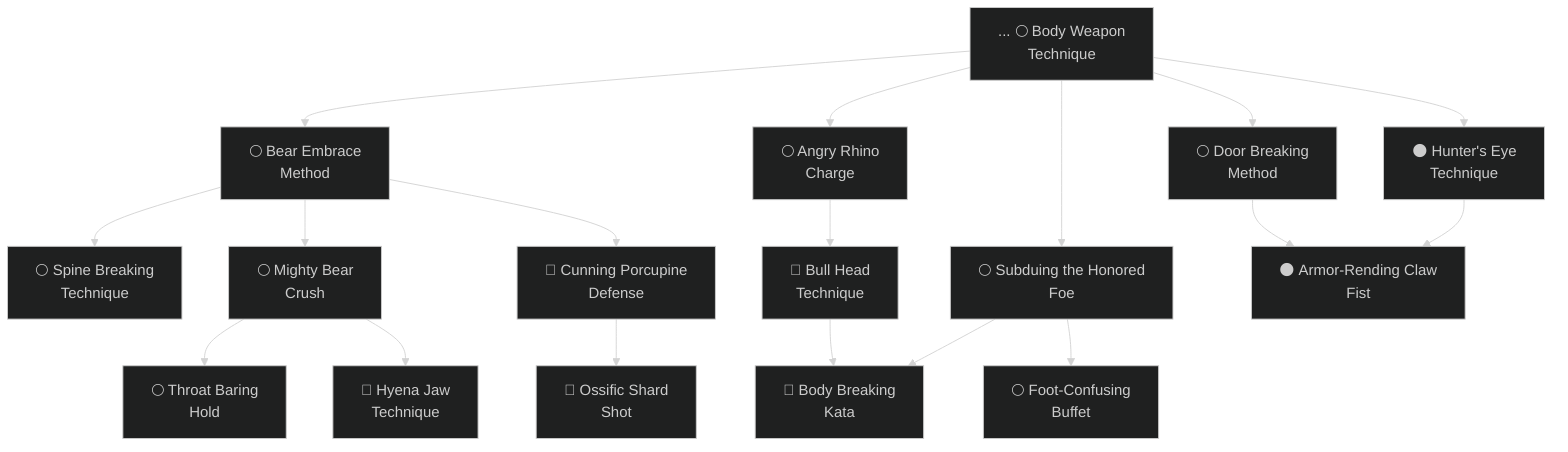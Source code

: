 ---
config:
  theme: dark
  maxTextSize: 90000

---
flowchart TD

    body_weapon_technique[... 🌕 Body Weapon<br>Technique]


    bear_embrace_method[🌕 Bear Embrace<br>Method]
    body_weapon_technique --> bear_embrace_method
    click bear_embrace_method callback "
        Bear Embrace Method<br>
        <br>
        Cost: 1 mote per die<br>
        Duration: Instant<br>
        Type: Supplemental<br>
        Minimum Dexterity: 3<br>
        Minimum Essence: 2<br>
        Prerequisite Charms: Body Weapon Technique<br>
        <br>
        Lunars revel in the visceral nature of hand-to-hand
        combat, particularly when they can feel the breath of
        their opponents on their face. As a consequence, grap-
        pling is a favored technique. This Charm allows the
        Lunar to fortify his musculature, allowing his player to
        purchase additional dice up to the character's Dexterity
        when rolling a single wrestling attack with Martial Arts
        or Brawl. The Charm allows the addition of dice to
        enact, continue or escape from such maneuvers or to do
        extra points of damage in a clinch attack.
        "

    spine_breaking_technique[🌕 Spine Breaking<br>Technique]
    bear_embrace_method --> spine_breaking_technique
    click spine_breaking_technique callback "
        Spine Breaking Technique<br>
        <br>
        Cost: 3 motes<br>
        Duration: Instant<br>
        Type: Supplemental<br>
        Minimum Strength: 3<br>
        Minimum Essence: 2<br>
        Prerequisite Charms: Bear Embrace Method<br>
        <br>
        The pinnacle of their wrestling abilities, the Spine-Breaking
        Technique demonstrates the awesome power
        of the Lunars' bestial nature. By means of this Charm,
        the Lunar turns a painful and often incapacitating
        attack into a lethal demonstration of his prowess. The
        Lunar makes a clinch attack as normal, but rather than
        the normal bashing damage, the Spine-Breaking Technique
        inflicts lethal damage. The Spine-Breaking
        Technique is also very difficult for the victim to escape
        from, and the player of a Lunar who activated the
        technique with his last action adds the Lunar's Strength
        in automatic successes to the roll to resist any escape
        attempt. A Lunar caught in a clinch may activate this
        Charm on his action to do lethal damage. The Spine-Breaking
        Technique can be used in a Combo with
        Charms that increase the character's Strength but not
        with any that enhance Dexterity.
        "

    mighty_bear_crush[🌕 Mighty Bear<br>Crush]
    bear_embrace_method --> mighty_bear_crush
    click mighty_bear_crush callback "
        Mighty Bear Crush<br>
        <br>
        Cost: 2 motes per die<br>
        Duration: Instant<br>
        Type: Reflexive<br>
        Minimum Strength: 4<br>
        Minimum Essence: 2<br>
        Prerequisite Charms: Bear Embrace Method<br>
        <br>
        This Charm allows the Lunar to imbue his muscles
        with Essence, giving flesh and bone the strength and
        consistency of steel hawsers. When the character has
        successfully executed a clinch, tackle or throw or is doing
        damage from maintaining a clinch, this Charm allows
        the Lunar to transform dice up to his Strength into
        automatic damage successes. However, the maximum
        number of dice the Lunar can transform is equal to his
        Essence or Strength, whichever is lower. The Essence for
        this Charm is spent after soak is applied, so characters
        need not worry about wagering Essence. The Mighty
        Bear Crush can be used against any target the Lunar
        perceives, including dematerialized spirits.
        "

    throat_baring_hold[🌕 Throat Baring<br>Hold]
    mighty_bear_crush --> throat_baring_hold
    click throat_baring_hold callback "
        Throat Baring Hold<br>
        <br>
        Cost: 5 motes per turn<br>
        Duration: Varies<br>
        Type: Supplemental<br>
        Minimum Dexterity: 4<br>
        Minimum Essence: 2<br>
        Prerequisite Charms: Mighty Bear Crush<br>
        <br>
        Lunars revel in close combat, and many are unafraid
        to place themselves in a disadvantageous position if
        doing so will aid their hunting companions. Indeed,
        doing so is seen by many as both a test of strength and
        courage. The Throat-Baring Hold is one of the most
        powerful expressions of this, allowing a Lunar who has
        his opponent in a hold to &quot;open&quot; the opponent's defenses
        to other attackers.<br>
        The Lunar must make a successful hold attack.
        Any extra successes reduce the target's lethal and
        bashing soak totals until the Lunar's next action or
        until the opponent breaks free. As with normal hold
        attacks, the Lunar's attack does not inflict damage. The
        Throat-Baring Hold may be maintained for multiple
        turns, but the Lunar must spend 5 motes and his action
        (and Charm) for the turn in order to maintain the
        Charm, and the target may break out, just as if it were
        a normal hold.<br>
        The penalty inflicted remains the same from turn
        to turn, until the hold is broken — a Lunar whose
        initial attack fares poorly must release his foe and apply
        the hold again to get a new result. In all turns after the
        initial attack, the Lunar's player may add the Exalt's
        Strength as automatic successes to the roll for the
        purposes of combating the target's escape attempts and
        reducing soak totals. Attacks against the target will
        not harm the Lunar - the Charm helps keep him clear
        of the incoming strikes - but a botched attack may
        still strike him.
        "

    hyena_jaw_technique[🌙 Hyena Jaw<br>Technique]
    mighty_bear_crush --> hyena_jaw_technique
    click hyena_jaw_technique callback "
        Hyena Jaw Technique<br>
        <br>
        Cost: 6 motes
        Duration: Indefinite
        Type: Simple
        Minimum Manipulation: 2
        Minimum Essence: 3
        Prerequisite Charms: Mighty Bear Crush
        Despite their formidable strength and unparalleled
        martial prowess, a foe is sometimes able to resist
        the Lunar's attentions for a protracted period. Activating
        the Hyena Jaw Technique allows a Lunar who has
        his opponent in a clinch or hold to subdue the foe
        quickly. The Charm, usable only in beastman form,
        allows the Lunar to extend his neck and muzzle, allowing
        him to clamp his jaws on the opponent's throat.
        Every turn the Charm is in effect, the target loses a dot
        of temporary Stamina and falls unconscious if reduced
        to 0 Stamina. If the target attempts to break away from
        the clinch or hold, she must soak lethal damage equal
        to the Lunar's Strength + 2, irrespective of the success
        (or otherwise) of her player's escape roll. If the target
        falls unconscious as a result of Stamina loss or her
        injuries, further damage inflicted by the Hyena Jaw
        Technique reduces one of the target's Mental Attributes
        (Perception, Intelligence or Wits) by one, but
        not below 0. If all four targeted Attributes are reduced
        to 0, the target dies. A victim of Hyena Jaw Technique
        regains one Attribute dot per day.
        "

    cunning_porcupine_defense[🌙 Cunning Porcupine<br>Defense]
    bear_embrace_method --> cunning_porcupine_defense
    click cunning_porcupine_defense callback "
        Cunning Porcupine Defense<br>
        <br>
        Cost: 5 motes, 1 Willpower<br>
        Duration: Indefinite<br>
        Type: Simple<br>
        Minimum Charisma: 3<br>
        Minimum Essence: 3<br>
        Prerequisite Charms: Bear Embrace Method<br>
        <br>
        Though reveling in close combat, there are times
        Lunars seek to escape the clutches of their opponents
        and brute strength is not enough. This Charm, which
        can only be used when in the hybrid beastman form,
        allows the Lunar to give his foe a deadly surprise. After
        activating the Charm, the Lunar sprouts a number of 6-inch
        long, razor-sharp spines. Anyone who is clinching
        the Lunar when the spines form or who thereafter
        clinches, holds or otherwise engages in wrestling with
        the Lunar, risks grave injury. Those clinching or holding
        the Lunar suffer damage equal to the Lunar's Strength +
        5L, and the Lunar substitutes this for his normal damage
        when he does damage in a clinch.<br>
        Any unarmed attacks made by the Lunar while the
        spines are extended inflict lethal damage rather than
        bashing. Players of characters who make unarmed
        attacks against a Lunar using the Cunning Porcupine
        Defense must make a reflexive Dexterity + Athletics
        roll (Difficulty 3) or else their characters suffer lethal
        damage equal to their own Strength. Regardless, the
        Lunar takes damage from the opponent's attack as
        normal. The Cunning Porcupine Defense remains in
        effect as long as the Lunar commits Essence to the
        Charm and stays in beastman form. If the Lunar leaves
        hybrid form or stops committing Essence, the spines
        merge back into his body.
        "

    ossific_shard_shot[🌙 Ossific Shard<br>Shot]
    cunning_porcupine_defense --> ossific_shard_shot
    click ossific_shard_shot callback "
        Ossific Shard Shot<br>
        <br>
        Cost: 2 motes<br>
        Duration: Instant<br>
        Type: Simple<br>
        Minimum Manipulation: 3<br>
        Minimum Essence: 3<br>
        Prerequisite Charms: Cunning Porcupine Defense<br>
        <br>
        Using this Charm, a Lunar can tear a fragment from
        her bones and reform her muscles to launch it from her
        body, hurling it at an opponent within a range of (her
        Perception x 10) in yards. This attack is horrible to
        behold, as the shard tears free of the Lunar's body in a
        shower of blood and torn tissue, which, like the bone,
        regenerates near-instantly. The attack is made with
        Dexterity + Archery or Thrown, at - 1 accuracy, and it
        inflicts (9L + extra successes) damage.
        "

    angry_rhino_charge[🌕 Angry Rhino<br>Charge]
    body_weapon_technique --> angry_rhino_charge
    click angry_rhino_charge callback "
        Angry Rhino Charge<br>
        <br>
        Cost: 1 mote per 2 dice<br>
        Duration: Instant<br>
        Type: Supplemental<br>
        Minimum Strength: 2<br>
        Minimum Essence: 2<br>
        Prerequisite Charms: Body Weapon Technique<br>
        <br>
        Rather than simply wounding an opponent, a Lunar
        may use her strength and body mass to overbear the
        opponent and force him into a disadvantageous position.
        Using the Angry Rhino Charge after making a successful
        Brawl or Martial Arts attack allows the Lunar's player to
        purchase extra dice of damage up to the Exalt's Strength
        Attribute. These bonus dice do not add to the damage
        inflicted by the attack, but they do count toward deter-
        mining knockdown and/or knockback (see Exalted, pp.
        234-235) and also determine the difficulty of the target's
        roll to avoid knockdown.<br>
        For Example: Ma-Ha-Suchi, in beastman form, uses
        the Angry Rhino Charge in his battle with the Terrestrial
        Gavus. After Ma-Ha-Suchi successfully strikes the Dragon-
        Blooded, 3 motes are spent to purchase six extra dice to
        supplement the ancient Lunar's natural Strength. Gavus has
        a combined Stamina + Resistance of 8, which Ma-Ha-
        Suchi's damage dice exceed. Gavus' player must therefore get
        five successes (the number of dice purchased by Ma-Ha-Suchi),
        or the Dragon-Blood suffers knockdown.
        "

    bull_head_technique[🌙 Bull Head<br>Technique]
    angry_rhino_charge --> bull_head_technique
    click bull_head_technique callback "
        Bull Head Technique<br>
        <br>
        Cost: 2 motes per die<br>
        Duration: Instant<br>
        Type: Supplemental<br>
        Minimum Manipulation: 3<br>
        Minimum Essence: 2<br>
        Prerequisite Charms: Angry Rhino Charge<br>
        <br>
        The Lunars can grow not only tentacles, but also
        other enhancements as well. Through the use of this
        Charm, the Lunar reshapes his head to be like that of a
        bull, including the bull's deadly horns, for the instant of
        an attack. Using the Bull Head Technique, a Lunar who
        is charging into combat (that is, who moves his full
        movement allowance for the turn) may focus his Essence
        to maximize damage to his opponent. After the Lunar
        makes a successful Brawl or Martial Arts attack, his
        player can purchase additional damage dice up to the
        value of the Exalt's Strength Attribute. All damage from
        the Bull Head Technique is lethal. Bonus damage is
        applied before soak, not after.
        "

    subduing_the_honored_foe[🌕 Subduing the Honored<br>Foe]
    body_weapon_technique --> subduing_the_honored_foe
    click subduing_the_honored_foe callback "
        Subduing the Honored Foe<br>
        <br>
        Cost: 1 mote per die<br>
        Duration: Instant<br>
        Type: Supplemental<br>
        Minimum Strength: 2<br>
        Minimum Essence: 1<br>
        Prerequisite Charms: Body Weapon Technique<br>
        <br>
        Though Lunars enjoy the thrill of combat, they
        don't always want to kill their foes. In many cases, they
        seek simply to subdue them, as part of a ritual or demonstrative
        duel or to claim a ransom from the defeated foe.
        This Charm envelopes the Lunar's limbs in Essence,
        lending his blows considerable weight but also cushioning
        the target from the worst effects of the blow. When
        rolling damage for an unarmed Brawl or Martial Arts
        attack, the Lunar's player can transform a number of dice
        up to a maximum of his character's Essence into automatic
        successes at the cost of 1 mote per die. Attacks
        enhanced with Subduing the Honored Foe automatically do bashing damage only.<br>
        This Charm's effects take place immediately after
        soak is applied, but the player must pick before he makes
        the attack roll how many motes to spend converting dice
        of damage into automatic successes. If the player pays to
        convert more damage dice than he rolls, the extra
        Essence invested is wasted. If the target remains conscious
        after the attack but suffered more levels of bashing
        damage than her Stamina, she is dazed, and her player
        must make a successful reflexive Willpower roll (difficulty
        of the Lunar's Strength) or have her character
        spend her next action shaking off the attack's effects.
        "

    body_breaking_kata[🌙 Body Breaking<br>Kata]
    bull_head_technique --> body_breaking_kata
    subduing_the_honored_foe --> body_breaking_kata
    click body_breaking_kata callback "
        Body Breaking Kata<br>
        <br>
        Cost: 5 motes<br>
        Duration: Instant<br>
        Type: Supplemental<br>
        Minimum Charisma: 4<br>
        Minimum Essence: 2<br>
        Prerequisite Charms: Bull Head Technique, Subduing the Honored Foe<br>
        <br>
        Some Lunars employ finesse in combat, but most
        prefer brute force, and the Body Breaking Kata reflects
        this fact. It is not a subtle attack, but instead, employs a
        combination of size, strength and outright aggression to
        overwhelm an opponent. The Charm is only effective if
        the Lunar charges into close combat with her opponent
        - she must move half her movement allowance before
        engaging the foe. The Lunar channels Essence through
        her body while making a single unarmed Martial Arts or
        Brawl attack. This Essence charge seems to cause the
        Lunar's form to swell and take on giant proportions for an
        instant. As far as observers are concerned, the target is
        charged by a monstrous version of the Lunar's totem.
        The player of the attacking Lunar should roll Dexterity
        + Brawl or Martial Arts as normal for the attack but
        double the number of extra successes before applying the
        target's soak. All damage from the Body Breaking Kata is
        lethal.
        "

    foot_confusing_buffet[🌕 Foot-Confusing<br>Buffet]
    subduing_the_honored_foe --> foot_confusing_buffet
    click foot_confusing_buffet callback "
        Foot-Confusing Buffet<br>
        <br>
        Cost: 2 motes + 1 mote per die<br>
        Duration: One turn<br>
        Type: Supplemental<br>
        Minimum Dexterity: 3<br>
        Minimum Essence: 2<br>
        Prerequisite Charms: Subduing the Honored Foe<br>
        <br>
        Maintaining the initiative in combat is often as
        important as the amount of damage inflicted on the
        opponent. Keeping control of the direction of a fight
        often takes precedence over inflicting injuries in the
        short term. The Foot-Confusing Buffet allows the Lunar
        to keep an opponent off balance, sacrificing one or more
        damage dice from a successful Brawl or Martial Arts
        attack in favor of an initiative penalty for the foe in the
        following turn. The Charm surrounds the Lunar's attacking
        limbs with a nimbus of light, creating a
        mesmerizing series of patterns that distract the foe. The
        Lunar must activate the Charm before making his attack,
        paying the basic Essence cost even if the attack
        misses. Only if the attacking Lunar gets at least one extra
        success does the Foot-Confusing Buffet come into play.
        The Lunar may sacrifice a number of dice of damage up
        to his Essence or Strength score, whichever is lowest.
        Damage dice are sacrificed before soak is applied. The
        number of points sacrificed is applied as a penalty to the
        target's player's initiative roll in the next turn.
        "

    door_breaking_method[🌕 Door Breaking<br>Method]
    body_weapon_technique --> door_breaking_method
    click door_breaking_method callback "
        Door Breaking Method<br>
        <br>
        Cost: 1 per damage success<br>
        Duration: Instant<br>
        Type: Simple<br>
        Minimum Strength: 3<br>
        Minimum Essence: 2<br>
        Prerequisite Charms: Body Weapon Technique<br>
        <br>
        By means of this Charm, a Lunar can focus his wrath
        on an inanimate object, dealing it a devastating blow to
        rend it into splinters. This attack is particularly effective
        against man-made objects, but it may be used against any
        non-living, non-magical item. When striking the object,
        the Lunar focuses his strength and aggression into
        the blow, as well as Essence. Every mote expended adds
        one die of damage to a single attack by the Lunar against
        an item. If the item is man-made, then each mote spent
        is worth two automatic damage successes instead. The
        Lunar's player cannot spend more motes when using this
        Charm than the character's Strength.
        "

    hunters_eye_technique[🌑 Hunter's Eye<br>Technique]
    body_weapon_technique --> hunters_eye_technique
    click hunters_eye_technique callback "
        Hunter's Eye Technique<br>
        <br>
        Cost: 2 motes per die<br>
        Duration: Instant<br>
        Type: Supplemental<br>
        Minimum Perception: 3<br>
        Minimum Essence: 2<br>
        Prerequisite Charms: Body Weapon Technique<br>
        <br>
        Strength is only part of winning a fight. Knowing
        where to hit the opponent to gain maximum effect is an
        equally important consideration — perhaps more important
        in the case of fast, agile Lunars. Using this Charm,
        the Lunar guides a single unarmed Brawl or Martial Arts
        blow to the enemy's weak point, circumventing his
        armor and defenses. For every 2 motes spent, the Lunar
        may reduce the soak rating of her opponent's armor by 1.
        This applies to armor soak only — the target's natural
        soak is unaffected. The attack cannot reduce the soak of
        an opponent's armor by more than the Lunar's own
        Dexterity or below O. The soak reduction applies only for
        the enhanced single attack. This Charm is of instant
        duration — if the Lunar makes multiple attacks in a turn
        and desires to reduce the opponent's armor soak each
        time, she must pay for each reduction separately.
        "

    armor_rending_claw_fist[🌑 Armor-Rending Claw<br>Fist]
    door_breaking_method --> armor_rending_claw_fist
    hunters_eye_technique --> armor_rending_claw_fist
    click armor_rending_claw_fist callback "
        Armor-Rending Claw Fist<br>
        <br>
        Cost: 4 motes<br>
        Duration: Instant<br>
        Type: Supplemental<br>
        Minimum Intelligence: 4<br>
        Minimum Essence: 3<br>
        Prerequisite Charms: Door-Breaking Method, Hunter's Eye Technique<br>
        <br>
        A Lunar's claws are formidable weapons, but the
        protective effects of armor can blunt the strikes of even
        the mightiest Exalts. By means of this Charm, a Lunar
        can reduce the efficacy of his opponent's armor, directing
        his attacks at the protective layers rather than
        directly at the opponent. To do so, he transforms his
        claws into vicious, hooked rending devices, lacking the
        length to cause serious harm to the opponent but grant-
        ing them sufficient strength and resilience to rend even
        the hardest armors.<br>
        The Lunar makes an unarmed Brawl or Martial Arts
        attack as normal, including determining the amount of
        raw damage before soak. The opponent may reduce the
        attack's damage only using his armor's lethal soak rating,
        not his Stamina or any enhancements, unless they specifically
        reinforce the armor. Unlike a normal soak, this
        may reduce the damage of the attack to O. Roll any
        remaining damage dice normally, and subtract the number
        of successes from all of the armor's soak ratings. This
        reduction is a permanent one, reflecting the Lunar's
        efforts to shred and rend the armor, though a skilled
        armorer may be able to affect repairs. If the number of
        successful damage dice exceeds the armor's soak rating,
        the armor is destroyed (irreparably), with the excess
        applied to the opponent (who may soak with her Stamina)
        as health levels of lethal damage. The Armor-Rending
        Claw Fist is not effective against armor made from the
        Five Magical Materials.
        "